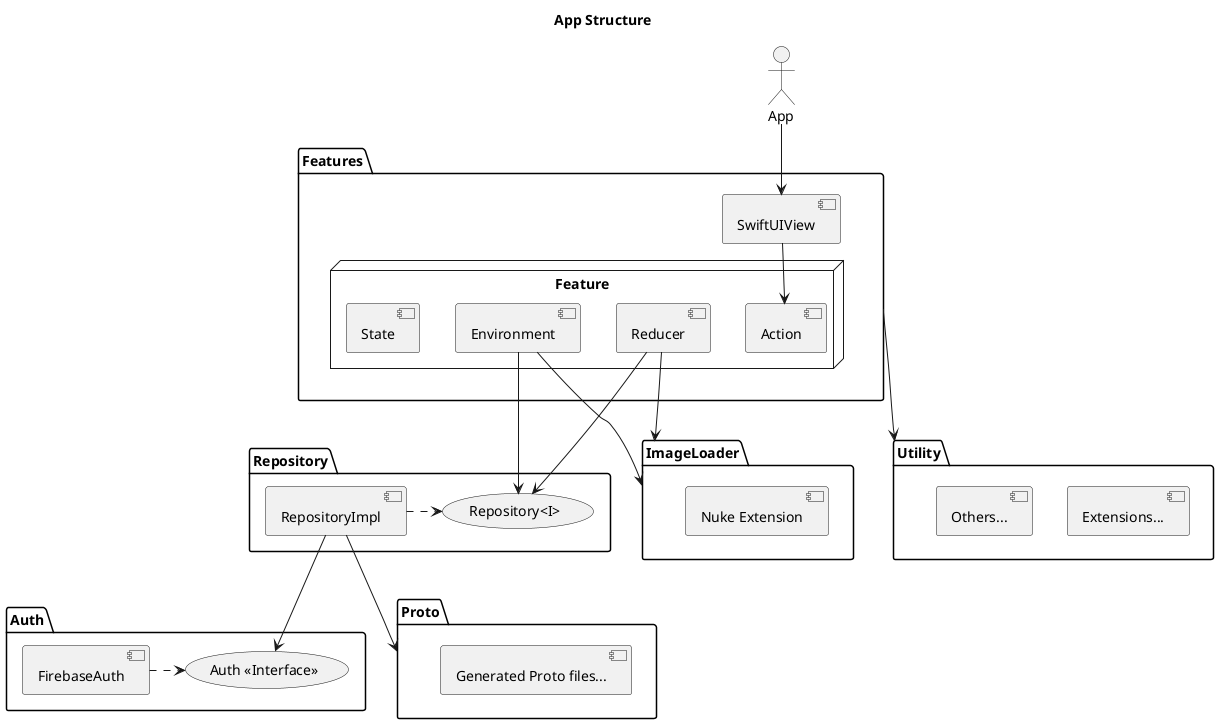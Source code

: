 @startuml App Structure

title App Structure

package Features {
  [SwiftUIView]
  node Feature {
    [Action]
    [Reducer]
    [Environment]
    [State]
  }
}

package Proto {
  [Generated Proto files...]
}

package Utility {
  [Extensions...]
  [Others...]
}

package ImageLoader {
  [Nuke Extension]
}

package Auth {
  (Auth <<Interface>>)
  [FirebaseAuth]
}

package Repository {
  (Repository<I>)
  [RepositoryImpl]
}

App --> [SwiftUIView]
SwiftUIView --> [Action]
[Environment] --> [Repository<I>]
[Environment] --> ImageLoader
[Reducer] --> [Repository<I>]
[Reducer] --> ImageLoader
Features ---> Utility
RepositoryImpl .> [Repository<I>]
RepositoryImpl --> Proto
RepositoryImpl --> [Auth <<Interface>>]
FirebaseAuth .> [Auth <<Interface>>]

@enduml